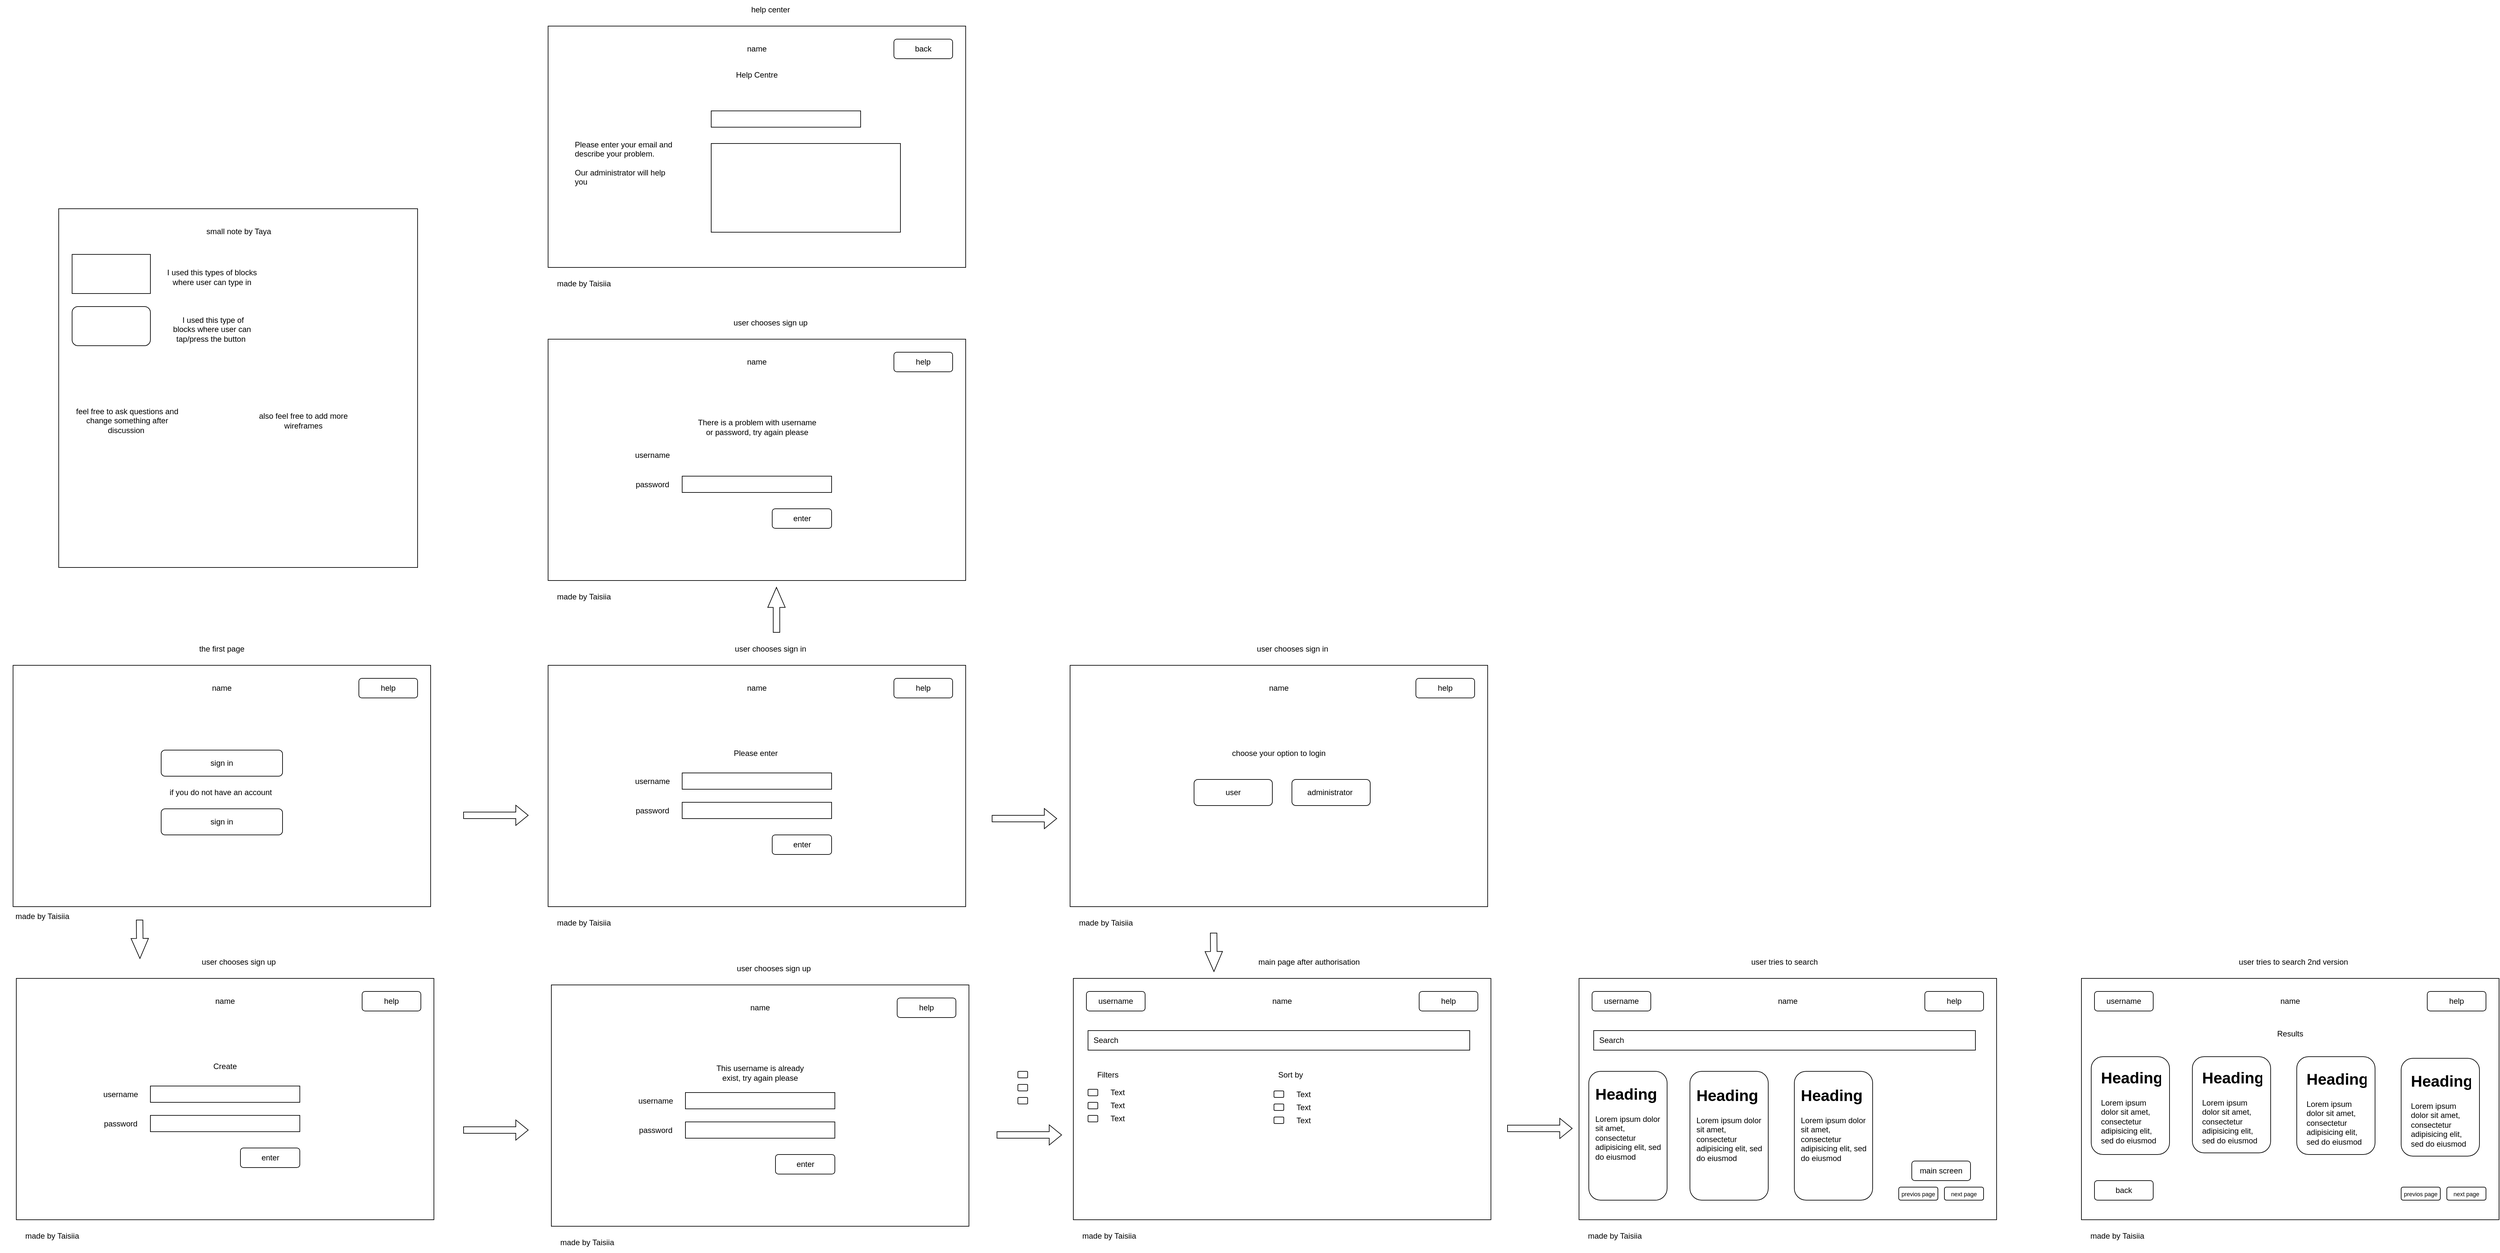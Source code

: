 <mxfile version="22.0.4" type="github">
  <diagram name="Page-1" id="gmUgVFKARMompz8cBliH">
    <mxGraphModel dx="6240" dy="5776" grid="1" gridSize="10" guides="1" tooltips="1" connect="1" arrows="1" fold="1" page="1" pageScale="1" pageWidth="827" pageHeight="1169" math="0" shadow="0">
      <root>
        <mxCell id="0" />
        <mxCell id="1" parent="0" />
        <mxCell id="yUiu3hchtchA_FLEPCTi-1" value="" style="rounded=0;whiteSpace=wrap;html=1;" parent="1" vertex="1">
          <mxGeometry x="80" y="110" width="640" height="370" as="geometry" />
        </mxCell>
        <mxCell id="yUiu3hchtchA_FLEPCTi-2" value="help" style="rounded=1;whiteSpace=wrap;html=1;" parent="1" vertex="1">
          <mxGeometry x="610" y="130" width="90" height="30" as="geometry" />
        </mxCell>
        <mxCell id="yUiu3hchtchA_FLEPCTi-3" value="name" style="text;html=1;strokeColor=none;fillColor=none;align=center;verticalAlign=middle;whiteSpace=wrap;rounded=0;" parent="1" vertex="1">
          <mxGeometry x="370" y="130" width="60" height="30" as="geometry" />
        </mxCell>
        <mxCell id="yUiu3hchtchA_FLEPCTi-5" value="sign in" style="rounded=1;whiteSpace=wrap;html=1;" parent="1" vertex="1">
          <mxGeometry x="307" y="240" width="186" height="40" as="geometry" />
        </mxCell>
        <mxCell id="yUiu3hchtchA_FLEPCTi-6" value="sign in" style="rounded=1;whiteSpace=wrap;html=1;" parent="1" vertex="1">
          <mxGeometry x="307" y="330" width="186" height="40" as="geometry" />
        </mxCell>
        <mxCell id="yUiu3hchtchA_FLEPCTi-7" value="if you do not have an account&amp;nbsp;" style="text;html=1;strokeColor=none;fillColor=none;align=center;verticalAlign=middle;whiteSpace=wrap;rounded=0;" parent="1" vertex="1">
          <mxGeometry x="300" y="290" width="200" height="30" as="geometry" />
        </mxCell>
        <mxCell id="yUiu3hchtchA_FLEPCTi-8" value="" style="rounded=0;whiteSpace=wrap;html=1;" parent="1" vertex="1">
          <mxGeometry x="900" y="110" width="640" height="370" as="geometry" />
        </mxCell>
        <mxCell id="yUiu3hchtchA_FLEPCTi-9" value="help" style="rounded=1;whiteSpace=wrap;html=1;" parent="1" vertex="1">
          <mxGeometry x="1430" y="130" width="90" height="30" as="geometry" />
        </mxCell>
        <mxCell id="yUiu3hchtchA_FLEPCTi-10" value="name" style="text;html=1;strokeColor=none;fillColor=none;align=center;verticalAlign=middle;whiteSpace=wrap;rounded=0;" parent="1" vertex="1">
          <mxGeometry x="1190" y="130" width="60" height="30" as="geometry" />
        </mxCell>
        <mxCell id="yUiu3hchtchA_FLEPCTi-14" value="the first page" style="text;html=1;strokeColor=none;fillColor=none;align=center;verticalAlign=middle;whiteSpace=wrap;rounded=0;" parent="1" vertex="1">
          <mxGeometry x="335" y="70" width="130" height="30" as="geometry" />
        </mxCell>
        <mxCell id="yUiu3hchtchA_FLEPCTi-15" value="made by Taisiia" style="text;html=1;strokeColor=none;fillColor=none;align=center;verticalAlign=middle;whiteSpace=wrap;rounded=0;" parent="1" vertex="1">
          <mxGeometry x="60" y="480" width="130" height="30" as="geometry" />
        </mxCell>
        <mxCell id="yUiu3hchtchA_FLEPCTi-16" value="user chooses sign in" style="text;html=1;strokeColor=none;fillColor=none;align=center;verticalAlign=middle;whiteSpace=wrap;rounded=0;" parent="1" vertex="1">
          <mxGeometry x="1161" y="70" width="160" height="30" as="geometry" />
        </mxCell>
        <mxCell id="yUiu3hchtchA_FLEPCTi-17" value="Please enter&amp;nbsp;" style="text;html=1;strokeColor=none;fillColor=none;align=center;verticalAlign=middle;whiteSpace=wrap;rounded=0;" parent="1" vertex="1">
          <mxGeometry x="1145" y="230" width="150" height="30" as="geometry" />
        </mxCell>
        <mxCell id="yUiu3hchtchA_FLEPCTi-18" value="" style="rounded=0;whiteSpace=wrap;html=1;" parent="1" vertex="1">
          <mxGeometry x="1105.5" y="275" width="229" height="25" as="geometry" />
        </mxCell>
        <mxCell id="yUiu3hchtchA_FLEPCTi-20" value="" style="rounded=0;whiteSpace=wrap;html=1;" parent="1" vertex="1">
          <mxGeometry x="1105.5" y="320" width="229" height="25" as="geometry" />
        </mxCell>
        <mxCell id="yUiu3hchtchA_FLEPCTi-21" value="enter" style="rounded=1;whiteSpace=wrap;html=1;" parent="1" vertex="1">
          <mxGeometry x="1243.5" y="370" width="91" height="30" as="geometry" />
        </mxCell>
        <mxCell id="yUiu3hchtchA_FLEPCTi-22" value="username" style="text;html=1;strokeColor=none;fillColor=none;align=center;verticalAlign=middle;whiteSpace=wrap;rounded=0;" parent="1" vertex="1">
          <mxGeometry x="1030" y="272.5" width="60" height="30" as="geometry" />
        </mxCell>
        <mxCell id="yUiu3hchtchA_FLEPCTi-23" value="password" style="text;html=1;strokeColor=none;fillColor=none;align=center;verticalAlign=middle;whiteSpace=wrap;rounded=0;" parent="1" vertex="1">
          <mxGeometry x="1030" y="317.5" width="60" height="30" as="geometry" />
        </mxCell>
        <mxCell id="yUiu3hchtchA_FLEPCTi-25" value="made by Taisiia" style="text;html=1;strokeColor=none;fillColor=none;align=center;verticalAlign=middle;whiteSpace=wrap;rounded=0;" parent="1" vertex="1">
          <mxGeometry x="890" y="490" width="130" height="30" as="geometry" />
        </mxCell>
        <mxCell id="yUiu3hchtchA_FLEPCTi-26" value="" style="rounded=0;whiteSpace=wrap;html=1;" parent="1" vertex="1">
          <mxGeometry x="85" y="590" width="640" height="370" as="geometry" />
        </mxCell>
        <mxCell id="yUiu3hchtchA_FLEPCTi-27" value="help" style="rounded=1;whiteSpace=wrap;html=1;" parent="1" vertex="1">
          <mxGeometry x="615" y="610" width="90" height="30" as="geometry" />
        </mxCell>
        <mxCell id="yUiu3hchtchA_FLEPCTi-28" value="name" style="text;html=1;strokeColor=none;fillColor=none;align=center;verticalAlign=middle;whiteSpace=wrap;rounded=0;" parent="1" vertex="1">
          <mxGeometry x="375" y="610" width="60" height="30" as="geometry" />
        </mxCell>
        <mxCell id="yUiu3hchtchA_FLEPCTi-29" value="user chooses sign up" style="text;html=1;strokeColor=none;fillColor=none;align=center;verticalAlign=middle;whiteSpace=wrap;rounded=0;" parent="1" vertex="1">
          <mxGeometry x="346" y="550" width="160" height="30" as="geometry" />
        </mxCell>
        <mxCell id="yUiu3hchtchA_FLEPCTi-30" value="Create" style="text;html=1;strokeColor=none;fillColor=none;align=center;verticalAlign=middle;whiteSpace=wrap;rounded=0;" parent="1" vertex="1">
          <mxGeometry x="330" y="710" width="150" height="30" as="geometry" />
        </mxCell>
        <mxCell id="yUiu3hchtchA_FLEPCTi-31" value="" style="rounded=0;whiteSpace=wrap;html=1;" parent="1" vertex="1">
          <mxGeometry x="290.5" y="755" width="229" height="25" as="geometry" />
        </mxCell>
        <mxCell id="yUiu3hchtchA_FLEPCTi-32" value="" style="rounded=0;whiteSpace=wrap;html=1;" parent="1" vertex="1">
          <mxGeometry x="290.5" y="800" width="229" height="25" as="geometry" />
        </mxCell>
        <mxCell id="yUiu3hchtchA_FLEPCTi-33" value="enter" style="rounded=1;whiteSpace=wrap;html=1;" parent="1" vertex="1">
          <mxGeometry x="428.5" y="850" width="91" height="30" as="geometry" />
        </mxCell>
        <mxCell id="yUiu3hchtchA_FLEPCTi-34" value="username" style="text;html=1;strokeColor=none;fillColor=none;align=center;verticalAlign=middle;whiteSpace=wrap;rounded=0;" parent="1" vertex="1">
          <mxGeometry x="215" y="752.5" width="60" height="30" as="geometry" />
        </mxCell>
        <mxCell id="yUiu3hchtchA_FLEPCTi-35" value="password" style="text;html=1;strokeColor=none;fillColor=none;align=center;verticalAlign=middle;whiteSpace=wrap;rounded=0;" parent="1" vertex="1">
          <mxGeometry x="215" y="797.5" width="60" height="30" as="geometry" />
        </mxCell>
        <mxCell id="yUiu3hchtchA_FLEPCTi-36" value="made by Taisiia" style="text;html=1;strokeColor=none;fillColor=none;align=center;verticalAlign=middle;whiteSpace=wrap;rounded=0;" parent="1" vertex="1">
          <mxGeometry x="75" y="970" width="130" height="30" as="geometry" />
        </mxCell>
        <mxCell id="yUiu3hchtchA_FLEPCTi-37" value="" style="rounded=0;whiteSpace=wrap;html=1;" parent="1" vertex="1">
          <mxGeometry x="1700" y="110" width="640" height="370" as="geometry" />
        </mxCell>
        <mxCell id="yUiu3hchtchA_FLEPCTi-38" value="help" style="rounded=1;whiteSpace=wrap;html=1;" parent="1" vertex="1">
          <mxGeometry x="2230" y="130" width="90" height="30" as="geometry" />
        </mxCell>
        <mxCell id="yUiu3hchtchA_FLEPCTi-39" value="name" style="text;html=1;strokeColor=none;fillColor=none;align=center;verticalAlign=middle;whiteSpace=wrap;rounded=0;" parent="1" vertex="1">
          <mxGeometry x="1990" y="130" width="60" height="30" as="geometry" />
        </mxCell>
        <mxCell id="yUiu3hchtchA_FLEPCTi-40" value="user chooses sign in" style="text;html=1;strokeColor=none;fillColor=none;align=center;verticalAlign=middle;whiteSpace=wrap;rounded=0;" parent="1" vertex="1">
          <mxGeometry x="1961" y="70" width="160" height="30" as="geometry" />
        </mxCell>
        <mxCell id="yUiu3hchtchA_FLEPCTi-41" value="choose your option to login" style="text;html=1;strokeColor=none;fillColor=none;align=center;verticalAlign=middle;whiteSpace=wrap;rounded=0;" parent="1" vertex="1">
          <mxGeometry x="1945" y="230" width="150" height="30" as="geometry" />
        </mxCell>
        <mxCell id="yUiu3hchtchA_FLEPCTi-47" value="made by Taisiia" style="text;html=1;strokeColor=none;fillColor=none;align=center;verticalAlign=middle;whiteSpace=wrap;rounded=0;" parent="1" vertex="1">
          <mxGeometry x="1690" y="490" width="130" height="30" as="geometry" />
        </mxCell>
        <mxCell id="yUiu3hchtchA_FLEPCTi-48" value="user" style="rounded=1;whiteSpace=wrap;html=1;" parent="1" vertex="1">
          <mxGeometry x="1890" y="285" width="120" height="40" as="geometry" />
        </mxCell>
        <mxCell id="yUiu3hchtchA_FLEPCTi-49" value="administrator&amp;nbsp;" style="rounded=1;whiteSpace=wrap;html=1;" parent="1" vertex="1">
          <mxGeometry x="2040" y="285" width="120" height="40" as="geometry" />
        </mxCell>
        <mxCell id="PiKiJsa5mSB-Z5FfggwC-1" value="" style="rounded=0;whiteSpace=wrap;html=1;" vertex="1" parent="1">
          <mxGeometry x="1705" y="590" width="640" height="370" as="geometry" />
        </mxCell>
        <mxCell id="PiKiJsa5mSB-Z5FfggwC-2" value="help" style="rounded=1;whiteSpace=wrap;html=1;" vertex="1" parent="1">
          <mxGeometry x="2235" y="610" width="90" height="30" as="geometry" />
        </mxCell>
        <mxCell id="PiKiJsa5mSB-Z5FfggwC-3" value="name" style="text;html=1;strokeColor=none;fillColor=none;align=center;verticalAlign=middle;whiteSpace=wrap;rounded=0;" vertex="1" parent="1">
          <mxGeometry x="1995" y="610" width="60" height="30" as="geometry" />
        </mxCell>
        <mxCell id="PiKiJsa5mSB-Z5FfggwC-4" value="main page after authorisation&amp;nbsp;" style="text;html=1;strokeColor=none;fillColor=none;align=center;verticalAlign=middle;whiteSpace=wrap;rounded=0;" vertex="1" parent="1">
          <mxGeometry x="1966" y="550" width="204" height="30" as="geometry" />
        </mxCell>
        <mxCell id="PiKiJsa5mSB-Z5FfggwC-6" value="made by Taisiia" style="text;html=1;strokeColor=none;fillColor=none;align=center;verticalAlign=middle;whiteSpace=wrap;rounded=0;" vertex="1" parent="1">
          <mxGeometry x="1695" y="970" width="130" height="30" as="geometry" />
        </mxCell>
        <mxCell id="PiKiJsa5mSB-Z5FfggwC-9" value="" style="rounded=0;whiteSpace=wrap;html=1;" vertex="1" parent="1">
          <mxGeometry x="1727.5" y="670" width="585" height="30" as="geometry" />
        </mxCell>
        <mxCell id="PiKiJsa5mSB-Z5FfggwC-10" value="Search" style="text;html=1;strokeColor=none;fillColor=none;align=center;verticalAlign=middle;whiteSpace=wrap;rounded=0;" vertex="1" parent="1">
          <mxGeometry x="1725" y="670" width="60" height="30" as="geometry" />
        </mxCell>
        <mxCell id="PiKiJsa5mSB-Z5FfggwC-11" value="Filters" style="text;html=1;strokeColor=none;fillColor=none;align=center;verticalAlign=middle;whiteSpace=wrap;rounded=0;" vertex="1" parent="1">
          <mxGeometry x="1727.5" y="722.5" width="60" height="30" as="geometry" />
        </mxCell>
        <mxCell id="PiKiJsa5mSB-Z5FfggwC-12" value="Sort by" style="text;html=1;strokeColor=none;fillColor=none;align=center;verticalAlign=middle;whiteSpace=wrap;rounded=0;" vertex="1" parent="1">
          <mxGeometry x="2008" y="722.5" width="60" height="30" as="geometry" />
        </mxCell>
        <mxCell id="PiKiJsa5mSB-Z5FfggwC-13" value="Text" style="text;html=1;strokeColor=none;fillColor=none;align=center;verticalAlign=middle;whiteSpace=wrap;rounded=0;" vertex="1" parent="1">
          <mxGeometry x="1742.5" y="750" width="60" height="30" as="geometry" />
        </mxCell>
        <mxCell id="PiKiJsa5mSB-Z5FfggwC-15" value="" style="rounded=1;whiteSpace=wrap;html=1;" vertex="1" parent="1">
          <mxGeometry x="1727.5" y="760" width="15" height="10" as="geometry" />
        </mxCell>
        <mxCell id="PiKiJsa5mSB-Z5FfggwC-16" value="" style="rounded=1;whiteSpace=wrap;html=1;" vertex="1" parent="1">
          <mxGeometry x="1727.5" y="780" width="15" height="10" as="geometry" />
        </mxCell>
        <mxCell id="PiKiJsa5mSB-Z5FfggwC-17" value="" style="rounded=1;whiteSpace=wrap;html=1;" vertex="1" parent="1">
          <mxGeometry x="1727.5" y="800" width="15" height="10" as="geometry" />
        </mxCell>
        <mxCell id="PiKiJsa5mSB-Z5FfggwC-23" value="" style="shape=flexArrow;endArrow=classic;html=1;rounded=0;" edge="1" parent="1">
          <mxGeometry width="50" height="50" relative="1" as="geometry">
            <mxPoint x="770" y="340" as="sourcePoint" />
            <mxPoint x="870" y="340" as="targetPoint" />
          </mxGeometry>
        </mxCell>
        <mxCell id="PiKiJsa5mSB-Z5FfggwC-24" value="" style="shape=flexArrow;endArrow=classic;html=1;rounded=0;" edge="1" parent="1">
          <mxGeometry width="50" height="50" relative="1" as="geometry">
            <mxPoint x="1580" y="345" as="sourcePoint" />
            <mxPoint x="1680" y="345" as="targetPoint" />
          </mxGeometry>
        </mxCell>
        <mxCell id="PiKiJsa5mSB-Z5FfggwC-28" value="" style="rounded=1;whiteSpace=wrap;html=1;" vertex="1" parent="1">
          <mxGeometry x="1620" y="732.5" width="15" height="10" as="geometry" />
        </mxCell>
        <mxCell id="PiKiJsa5mSB-Z5FfggwC-29" value="" style="rounded=1;whiteSpace=wrap;html=1;" vertex="1" parent="1">
          <mxGeometry x="1620" y="752.5" width="15" height="10" as="geometry" />
        </mxCell>
        <mxCell id="PiKiJsa5mSB-Z5FfggwC-30" value="" style="rounded=1;whiteSpace=wrap;html=1;" vertex="1" parent="1">
          <mxGeometry x="1620" y="772.5" width="15" height="10" as="geometry" />
        </mxCell>
        <mxCell id="PiKiJsa5mSB-Z5FfggwC-31" value="" style="rounded=1;whiteSpace=wrap;html=1;" vertex="1" parent="1">
          <mxGeometry x="2012.5" y="762.5" width="15" height="10" as="geometry" />
        </mxCell>
        <mxCell id="PiKiJsa5mSB-Z5FfggwC-32" value="" style="rounded=1;whiteSpace=wrap;html=1;" vertex="1" parent="1">
          <mxGeometry x="2012.5" y="782.5" width="15" height="10" as="geometry" />
        </mxCell>
        <mxCell id="PiKiJsa5mSB-Z5FfggwC-33" value="" style="rounded=1;whiteSpace=wrap;html=1;" vertex="1" parent="1">
          <mxGeometry x="2012.5" y="802.5" width="15" height="10" as="geometry" />
        </mxCell>
        <mxCell id="PiKiJsa5mSB-Z5FfggwC-34" value="Text" style="text;html=1;strokeColor=none;fillColor=none;align=center;verticalAlign=middle;whiteSpace=wrap;rounded=0;" vertex="1" parent="1">
          <mxGeometry x="1742.5" y="770" width="60" height="30" as="geometry" />
        </mxCell>
        <mxCell id="PiKiJsa5mSB-Z5FfggwC-35" value="Text" style="text;html=1;strokeColor=none;fillColor=none;align=center;verticalAlign=middle;whiteSpace=wrap;rounded=0;" vertex="1" parent="1">
          <mxGeometry x="1742.5" y="790" width="60" height="30" as="geometry" />
        </mxCell>
        <mxCell id="PiKiJsa5mSB-Z5FfggwC-36" value="Text" style="text;html=1;strokeColor=none;fillColor=none;align=center;verticalAlign=middle;whiteSpace=wrap;rounded=0;" vertex="1" parent="1">
          <mxGeometry x="2027.5" y="792.5" width="60" height="30" as="geometry" />
        </mxCell>
        <mxCell id="PiKiJsa5mSB-Z5FfggwC-37" value="Text" style="text;html=1;strokeColor=none;fillColor=none;align=center;verticalAlign=middle;whiteSpace=wrap;rounded=0;" vertex="1" parent="1">
          <mxGeometry x="2027.5" y="772.5" width="60" height="30" as="geometry" />
        </mxCell>
        <mxCell id="PiKiJsa5mSB-Z5FfggwC-38" value="Text" style="text;html=1;strokeColor=none;fillColor=none;align=center;verticalAlign=middle;whiteSpace=wrap;rounded=0;" vertex="1" parent="1">
          <mxGeometry x="2027.5" y="752.5" width="60" height="30" as="geometry" />
        </mxCell>
        <mxCell id="PiKiJsa5mSB-Z5FfggwC-39" value="" style="rounded=0;whiteSpace=wrap;html=1;" vertex="1" parent="1">
          <mxGeometry x="905" y="600" width="640" height="370" as="geometry" />
        </mxCell>
        <mxCell id="PiKiJsa5mSB-Z5FfggwC-40" value="help" style="rounded=1;whiteSpace=wrap;html=1;" vertex="1" parent="1">
          <mxGeometry x="1435" y="620" width="90" height="30" as="geometry" />
        </mxCell>
        <mxCell id="PiKiJsa5mSB-Z5FfggwC-41" value="name" style="text;html=1;strokeColor=none;fillColor=none;align=center;verticalAlign=middle;whiteSpace=wrap;rounded=0;" vertex="1" parent="1">
          <mxGeometry x="1195" y="620" width="60" height="30" as="geometry" />
        </mxCell>
        <mxCell id="PiKiJsa5mSB-Z5FfggwC-42" value="user chooses sign up" style="text;html=1;strokeColor=none;fillColor=none;align=center;verticalAlign=middle;whiteSpace=wrap;rounded=0;" vertex="1" parent="1">
          <mxGeometry x="1166" y="560" width="160" height="30" as="geometry" />
        </mxCell>
        <mxCell id="PiKiJsa5mSB-Z5FfggwC-43" value="This username is already exist, try again please" style="text;html=1;strokeColor=none;fillColor=none;align=center;verticalAlign=middle;whiteSpace=wrap;rounded=0;" vertex="1" parent="1">
          <mxGeometry x="1150" y="720" width="150" height="30" as="geometry" />
        </mxCell>
        <mxCell id="PiKiJsa5mSB-Z5FfggwC-44" value="" style="rounded=0;whiteSpace=wrap;html=1;" vertex="1" parent="1">
          <mxGeometry x="1110.5" y="765" width="229" height="25" as="geometry" />
        </mxCell>
        <mxCell id="PiKiJsa5mSB-Z5FfggwC-45" value="" style="rounded=0;whiteSpace=wrap;html=1;" vertex="1" parent="1">
          <mxGeometry x="1110.5" y="810" width="229" height="25" as="geometry" />
        </mxCell>
        <mxCell id="PiKiJsa5mSB-Z5FfggwC-46" value="enter" style="rounded=1;whiteSpace=wrap;html=1;" vertex="1" parent="1">
          <mxGeometry x="1248.5" y="860" width="91" height="30" as="geometry" />
        </mxCell>
        <mxCell id="PiKiJsa5mSB-Z5FfggwC-47" value="username" style="text;html=1;strokeColor=none;fillColor=none;align=center;verticalAlign=middle;whiteSpace=wrap;rounded=0;" vertex="1" parent="1">
          <mxGeometry x="1035" y="762.5" width="60" height="30" as="geometry" />
        </mxCell>
        <mxCell id="PiKiJsa5mSB-Z5FfggwC-48" value="password" style="text;html=1;strokeColor=none;fillColor=none;align=center;verticalAlign=middle;whiteSpace=wrap;rounded=0;" vertex="1" parent="1">
          <mxGeometry x="1035" y="807.5" width="60" height="30" as="geometry" />
        </mxCell>
        <mxCell id="PiKiJsa5mSB-Z5FfggwC-49" value="made by Taisiia" style="text;html=1;strokeColor=none;fillColor=none;align=center;verticalAlign=middle;whiteSpace=wrap;rounded=0;" vertex="1" parent="1">
          <mxGeometry x="895" y="980" width="130" height="30" as="geometry" />
        </mxCell>
        <mxCell id="PiKiJsa5mSB-Z5FfggwC-50" value="" style="shape=flexArrow;endArrow=classic;html=1;rounded=0;" edge="1" parent="1">
          <mxGeometry width="50" height="50" relative="1" as="geometry">
            <mxPoint x="770" y="822.5" as="sourcePoint" />
            <mxPoint x="870" y="822.5" as="targetPoint" />
          </mxGeometry>
        </mxCell>
        <mxCell id="PiKiJsa5mSB-Z5FfggwC-51" value="" style="shape=flexArrow;endArrow=classic;html=1;rounded=0;endWidth=15.714;endSize=9.914;" edge="1" parent="1">
          <mxGeometry width="50" height="50" relative="1" as="geometry">
            <mxPoint x="273.95" y="500" as="sourcePoint" />
            <mxPoint x="274.45" y="560" as="targetPoint" />
          </mxGeometry>
        </mxCell>
        <mxCell id="PiKiJsa5mSB-Z5FfggwC-52" value="" style="shape=flexArrow;endArrow=classic;html=1;rounded=0;" edge="1" parent="1">
          <mxGeometry width="50" height="50" relative="1" as="geometry">
            <mxPoint x="1587.5" y="830" as="sourcePoint" />
            <mxPoint x="1687.5" y="830" as="targetPoint" />
          </mxGeometry>
        </mxCell>
        <mxCell id="PiKiJsa5mSB-Z5FfggwC-53" value="" style="shape=flexArrow;endArrow=classic;html=1;rounded=0;endWidth=15.714;endSize=9.914;" edge="1" parent="1">
          <mxGeometry width="50" height="50" relative="1" as="geometry">
            <mxPoint x="1920" y="520" as="sourcePoint" />
            <mxPoint x="1920.5" y="580" as="targetPoint" />
          </mxGeometry>
        </mxCell>
        <mxCell id="PiKiJsa5mSB-Z5FfggwC-54" value="" style="rounded=0;whiteSpace=wrap;html=1;" vertex="1" parent="1">
          <mxGeometry x="900" y="-390" width="640" height="370" as="geometry" />
        </mxCell>
        <mxCell id="PiKiJsa5mSB-Z5FfggwC-55" value="help" style="rounded=1;whiteSpace=wrap;html=1;" vertex="1" parent="1">
          <mxGeometry x="1430" y="-370" width="90" height="30" as="geometry" />
        </mxCell>
        <mxCell id="PiKiJsa5mSB-Z5FfggwC-56" value="name" style="text;html=1;strokeColor=none;fillColor=none;align=center;verticalAlign=middle;whiteSpace=wrap;rounded=0;" vertex="1" parent="1">
          <mxGeometry x="1190" y="-370" width="60" height="30" as="geometry" />
        </mxCell>
        <mxCell id="PiKiJsa5mSB-Z5FfggwC-57" value="user chooses sign up" style="text;html=1;strokeColor=none;fillColor=none;align=center;verticalAlign=middle;whiteSpace=wrap;rounded=0;" vertex="1" parent="1">
          <mxGeometry x="1161" y="-430" width="160" height="30" as="geometry" />
        </mxCell>
        <mxCell id="PiKiJsa5mSB-Z5FfggwC-58" value="There is a problem with username or password, try again please" style="text;html=1;strokeColor=none;fillColor=none;align=center;verticalAlign=middle;whiteSpace=wrap;rounded=0;" vertex="1" parent="1">
          <mxGeometry x="1122.5" y="-270" width="195" height="30" as="geometry" />
        </mxCell>
        <mxCell id="PiKiJsa5mSB-Z5FfggwC-59" value="" style="rounded=0;whiteSpace=wrap;html=1;" vertex="1" parent="1">
          <mxGeometry x="1150" y="-770" width="229" height="25" as="geometry" />
        </mxCell>
        <mxCell id="PiKiJsa5mSB-Z5FfggwC-60" value="" style="rounded=0;whiteSpace=wrap;html=1;" vertex="1" parent="1">
          <mxGeometry x="1105.5" y="-180" width="229" height="25" as="geometry" />
        </mxCell>
        <mxCell id="PiKiJsa5mSB-Z5FfggwC-61" value="enter" style="rounded=1;whiteSpace=wrap;html=1;" vertex="1" parent="1">
          <mxGeometry x="1243.5" y="-130" width="91" height="30" as="geometry" />
        </mxCell>
        <mxCell id="PiKiJsa5mSB-Z5FfggwC-62" value="username" style="text;html=1;strokeColor=none;fillColor=none;align=center;verticalAlign=middle;whiteSpace=wrap;rounded=0;" vertex="1" parent="1">
          <mxGeometry x="1030" y="-227.5" width="60" height="30" as="geometry" />
        </mxCell>
        <mxCell id="PiKiJsa5mSB-Z5FfggwC-63" value="password" style="text;html=1;strokeColor=none;fillColor=none;align=center;verticalAlign=middle;whiteSpace=wrap;rounded=0;" vertex="1" parent="1">
          <mxGeometry x="1030" y="-182.5" width="60" height="30" as="geometry" />
        </mxCell>
        <mxCell id="PiKiJsa5mSB-Z5FfggwC-64" value="made by Taisiia" style="text;html=1;strokeColor=none;fillColor=none;align=center;verticalAlign=middle;whiteSpace=wrap;rounded=0;" vertex="1" parent="1">
          <mxGeometry x="890" y="-10" width="130" height="30" as="geometry" />
        </mxCell>
        <mxCell id="PiKiJsa5mSB-Z5FfggwC-65" value="" style="shape=flexArrow;endArrow=classic;html=1;rounded=0;endWidth=15.714;endSize=9.914;entryX=0.328;entryY=1;entryDx=0;entryDy=0;entryPerimeter=0;" edge="1" parent="1">
          <mxGeometry width="50" height="50" relative="1" as="geometry">
            <mxPoint x="1250.08" y="60" as="sourcePoint" />
            <mxPoint x="1250" y="-10.0" as="targetPoint" />
          </mxGeometry>
        </mxCell>
        <mxCell id="PiKiJsa5mSB-Z5FfggwC-66" value="" style="rounded=0;whiteSpace=wrap;html=1;" vertex="1" parent="1">
          <mxGeometry x="2480" y="590" width="640" height="370" as="geometry" />
        </mxCell>
        <mxCell id="PiKiJsa5mSB-Z5FfggwC-67" value="help" style="rounded=1;whiteSpace=wrap;html=1;" vertex="1" parent="1">
          <mxGeometry x="3010" y="610" width="90" height="30" as="geometry" />
        </mxCell>
        <mxCell id="PiKiJsa5mSB-Z5FfggwC-68" value="name" style="text;html=1;strokeColor=none;fillColor=none;align=center;verticalAlign=middle;whiteSpace=wrap;rounded=0;" vertex="1" parent="1">
          <mxGeometry x="2770" y="610" width="60" height="30" as="geometry" />
        </mxCell>
        <mxCell id="PiKiJsa5mSB-Z5FfggwC-70" value="made by Taisiia" style="text;html=1;strokeColor=none;fillColor=none;align=center;verticalAlign=middle;whiteSpace=wrap;rounded=0;" vertex="1" parent="1">
          <mxGeometry x="2470" y="970" width="130" height="30" as="geometry" />
        </mxCell>
        <mxCell id="PiKiJsa5mSB-Z5FfggwC-71" value="" style="rounded=0;whiteSpace=wrap;html=1;" vertex="1" parent="1">
          <mxGeometry x="2502.5" y="670" width="585" height="30" as="geometry" />
        </mxCell>
        <mxCell id="PiKiJsa5mSB-Z5FfggwC-72" value="Search" style="text;html=1;strokeColor=none;fillColor=none;align=center;verticalAlign=middle;whiteSpace=wrap;rounded=0;" vertex="1" parent="1">
          <mxGeometry x="2500" y="670" width="60" height="30" as="geometry" />
        </mxCell>
        <mxCell id="PiKiJsa5mSB-Z5FfggwC-97" value="" style="rounded=1;whiteSpace=wrap;html=1;" vertex="1" parent="1">
          <mxGeometry x="2495" y="732.5" width="120" height="197.5" as="geometry" />
        </mxCell>
        <mxCell id="PiKiJsa5mSB-Z5FfggwC-98" value="" style="rounded=1;whiteSpace=wrap;html=1;" vertex="1" parent="1">
          <mxGeometry x="2650" y="732.5" width="120" height="197.5" as="geometry" />
        </mxCell>
        <mxCell id="PiKiJsa5mSB-Z5FfggwC-99" value="" style="rounded=1;whiteSpace=wrap;html=1;" vertex="1" parent="1">
          <mxGeometry x="2810" y="732.5" width="120" height="197.5" as="geometry" />
        </mxCell>
        <mxCell id="PiKiJsa5mSB-Z5FfggwC-102" value="username" style="rounded=1;whiteSpace=wrap;html=1;" vertex="1" parent="1">
          <mxGeometry x="1725" y="610" width="90" height="30" as="geometry" />
        </mxCell>
        <mxCell id="PiKiJsa5mSB-Z5FfggwC-103" value="username" style="rounded=1;whiteSpace=wrap;html=1;" vertex="1" parent="1">
          <mxGeometry x="2500" y="610" width="90" height="30" as="geometry" />
        </mxCell>
        <mxCell id="PiKiJsa5mSB-Z5FfggwC-107" value="&lt;font style=&quot;font-size: 9px;&quot;&gt;next page&lt;/font&gt;" style="rounded=1;whiteSpace=wrap;html=1;" vertex="1" parent="1">
          <mxGeometry x="3040" y="910" width="60" height="20" as="geometry" />
        </mxCell>
        <mxCell id="PiKiJsa5mSB-Z5FfggwC-109" value="&lt;font style=&quot;font-size: 9px;&quot;&gt;previos page&lt;/font&gt;" style="rounded=1;whiteSpace=wrap;html=1;" vertex="1" parent="1">
          <mxGeometry x="2970" y="910" width="60" height="20" as="geometry" />
        </mxCell>
        <mxCell id="PiKiJsa5mSB-Z5FfggwC-111" value="main screen" style="rounded=1;whiteSpace=wrap;html=1;" vertex="1" parent="1">
          <mxGeometry x="2990" y="870" width="90" height="30" as="geometry" />
        </mxCell>
        <mxCell id="PiKiJsa5mSB-Z5FfggwC-116" value="" style="rounded=0;whiteSpace=wrap;html=1;" vertex="1" parent="1">
          <mxGeometry x="3250" y="590" width="640" height="370" as="geometry" />
        </mxCell>
        <mxCell id="PiKiJsa5mSB-Z5FfggwC-117" value="help" style="rounded=1;whiteSpace=wrap;html=1;" vertex="1" parent="1">
          <mxGeometry x="3780" y="610" width="90" height="30" as="geometry" />
        </mxCell>
        <mxCell id="PiKiJsa5mSB-Z5FfggwC-118" value="name" style="text;html=1;strokeColor=none;fillColor=none;align=center;verticalAlign=middle;whiteSpace=wrap;rounded=0;" vertex="1" parent="1">
          <mxGeometry x="3540" y="610" width="60" height="30" as="geometry" />
        </mxCell>
        <mxCell id="PiKiJsa5mSB-Z5FfggwC-119" value="made by Taisiia" style="text;html=1;strokeColor=none;fillColor=none;align=center;verticalAlign=middle;whiteSpace=wrap;rounded=0;" vertex="1" parent="1">
          <mxGeometry x="3240" y="970" width="130" height="30" as="geometry" />
        </mxCell>
        <mxCell id="PiKiJsa5mSB-Z5FfggwC-122" value="" style="rounded=1;whiteSpace=wrap;html=1;" vertex="1" parent="1">
          <mxGeometry x="3265" y="710" width="120" height="150" as="geometry" />
        </mxCell>
        <mxCell id="PiKiJsa5mSB-Z5FfggwC-123" value="" style="rounded=1;whiteSpace=wrap;html=1;" vertex="1" parent="1">
          <mxGeometry x="3420" y="710" width="120" height="147.5" as="geometry" />
        </mxCell>
        <mxCell id="PiKiJsa5mSB-Z5FfggwC-124" value="" style="rounded=1;whiteSpace=wrap;html=1;" vertex="1" parent="1">
          <mxGeometry x="3580" y="710" width="120" height="150" as="geometry" />
        </mxCell>
        <mxCell id="PiKiJsa5mSB-Z5FfggwC-125" value="username" style="rounded=1;whiteSpace=wrap;html=1;" vertex="1" parent="1">
          <mxGeometry x="3270" y="610" width="90" height="30" as="geometry" />
        </mxCell>
        <mxCell id="PiKiJsa5mSB-Z5FfggwC-126" value="&lt;font style=&quot;font-size: 9px;&quot;&gt;next page&lt;/font&gt;" style="rounded=1;whiteSpace=wrap;html=1;" vertex="1" parent="1">
          <mxGeometry x="3810" y="910" width="60" height="20" as="geometry" />
        </mxCell>
        <mxCell id="PiKiJsa5mSB-Z5FfggwC-127" value="&lt;font style=&quot;font-size: 9px;&quot;&gt;previos page&lt;/font&gt;" style="rounded=1;whiteSpace=wrap;html=1;" vertex="1" parent="1">
          <mxGeometry x="3740" y="910" width="60" height="20" as="geometry" />
        </mxCell>
        <mxCell id="PiKiJsa5mSB-Z5FfggwC-128" value="back" style="rounded=1;whiteSpace=wrap;html=1;" vertex="1" parent="1">
          <mxGeometry x="3270" y="900" width="90" height="30" as="geometry" />
        </mxCell>
        <mxCell id="PiKiJsa5mSB-Z5FfggwC-132" value="Results" style="text;html=1;strokeColor=none;fillColor=none;align=center;verticalAlign=middle;whiteSpace=wrap;rounded=0;" vertex="1" parent="1">
          <mxGeometry x="3540" y="660" width="60" height="30" as="geometry" />
        </mxCell>
        <mxCell id="PiKiJsa5mSB-Z5FfggwC-149" value="" style="rounded=1;whiteSpace=wrap;html=1;" vertex="1" parent="1">
          <mxGeometry x="3740" y="712.5" width="120" height="150" as="geometry" />
        </mxCell>
        <mxCell id="PiKiJsa5mSB-Z5FfggwC-151" value="&lt;h1&gt;Heading&lt;/h1&gt;&lt;p&gt;Lorem ipsum dolor sit amet, consectetur adipisicing elit, sed do eiusmod tempor incididunt ut labore et dolore magna aliqua.&lt;/p&gt;" style="text;html=1;strokeColor=none;fillColor=none;spacing=5;spacingTop=-20;whiteSpace=wrap;overflow=hidden;rounded=0;" vertex="1" parent="1">
          <mxGeometry x="2500" y="747.5" width="110" height="120" as="geometry" />
        </mxCell>
        <mxCell id="PiKiJsa5mSB-Z5FfggwC-152" value="&lt;h1&gt;Heading&lt;/h1&gt;&lt;p&gt;Lorem ipsum dolor sit amet, consectetur adipisicing elit, sed do eiusmod tempor incididunt ut labore et dolore magna aliqua.&lt;/p&gt;" style="text;html=1;strokeColor=none;fillColor=none;spacing=5;spacingTop=-20;whiteSpace=wrap;overflow=hidden;rounded=0;" vertex="1" parent="1">
          <mxGeometry x="2655" y="750" width="110" height="120" as="geometry" />
        </mxCell>
        <mxCell id="PiKiJsa5mSB-Z5FfggwC-153" value="&lt;h1&gt;Heading&lt;/h1&gt;&lt;p&gt;Lorem ipsum dolor sit amet, consectetur adipisicing elit, sed do eiusmod tempor incididunt ut labore et dolore magna aliqua.&lt;/p&gt;" style="text;html=1;strokeColor=none;fillColor=none;spacing=5;spacingTop=-20;whiteSpace=wrap;overflow=hidden;rounded=0;" vertex="1" parent="1">
          <mxGeometry x="2815" y="750" width="110" height="120" as="geometry" />
        </mxCell>
        <mxCell id="PiKiJsa5mSB-Z5FfggwC-154" value="" style="whiteSpace=wrap;html=1;aspect=fixed;" vertex="1" parent="1">
          <mxGeometry x="150" y="-590" width="550" height="550" as="geometry" />
        </mxCell>
        <mxCell id="PiKiJsa5mSB-Z5FfggwC-155" value="small note by Taya" style="text;html=1;strokeColor=none;fillColor=none;align=center;verticalAlign=middle;whiteSpace=wrap;rounded=0;" vertex="1" parent="1">
          <mxGeometry x="336" y="-570" width="180" height="30" as="geometry" />
        </mxCell>
        <mxCell id="PiKiJsa5mSB-Z5FfggwC-156" value="" style="rounded=0;whiteSpace=wrap;html=1;" vertex="1" parent="1">
          <mxGeometry x="170.5" y="-520" width="120" height="60" as="geometry" />
        </mxCell>
        <mxCell id="PiKiJsa5mSB-Z5FfggwC-157" value="I used this types of blocks where user can type in" style="text;html=1;strokeColor=none;fillColor=none;align=center;verticalAlign=middle;whiteSpace=wrap;rounded=0;" vertex="1" parent="1">
          <mxGeometry x="300" y="-500" width="170" height="30" as="geometry" />
        </mxCell>
        <mxCell id="PiKiJsa5mSB-Z5FfggwC-158" value="" style="rounded=1;whiteSpace=wrap;html=1;" vertex="1" parent="1">
          <mxGeometry x="170.5" y="-440" width="120" height="60" as="geometry" />
        </mxCell>
        <mxCell id="PiKiJsa5mSB-Z5FfggwC-159" value="&amp;nbsp;I used this type of blocks where user can tap/press the button&amp;nbsp;" style="text;html=1;strokeColor=none;fillColor=none;align=center;verticalAlign=middle;whiteSpace=wrap;rounded=0;" vertex="1" parent="1">
          <mxGeometry x="320" y="-420" width="130" height="30" as="geometry" />
        </mxCell>
        <mxCell id="PiKiJsa5mSB-Z5FfggwC-160" value="feel free to ask questions and change something after discussion&amp;nbsp;" style="text;html=1;strokeColor=none;fillColor=none;align=center;verticalAlign=middle;whiteSpace=wrap;rounded=0;" vertex="1" parent="1">
          <mxGeometry x="175" y="-280" width="160" height="30" as="geometry" />
        </mxCell>
        <mxCell id="PiKiJsa5mSB-Z5FfggwC-161" value="also feel free to add more wireframes" style="text;html=1;strokeColor=none;fillColor=none;align=center;verticalAlign=middle;whiteSpace=wrap;rounded=0;" vertex="1" parent="1">
          <mxGeometry x="450" y="-280" width="150" height="30" as="geometry" />
        </mxCell>
        <mxCell id="PiKiJsa5mSB-Z5FfggwC-162" value="" style="rounded=0;whiteSpace=wrap;html=1;" vertex="1" parent="1">
          <mxGeometry x="900" y="-870" width="640" height="370" as="geometry" />
        </mxCell>
        <mxCell id="PiKiJsa5mSB-Z5FfggwC-163" value="back" style="rounded=1;whiteSpace=wrap;html=1;" vertex="1" parent="1">
          <mxGeometry x="1430" y="-850" width="90" height="30" as="geometry" />
        </mxCell>
        <mxCell id="PiKiJsa5mSB-Z5FfggwC-164" value="name" style="text;html=1;strokeColor=none;fillColor=none;align=center;verticalAlign=middle;whiteSpace=wrap;rounded=0;" vertex="1" parent="1">
          <mxGeometry x="1190" y="-850" width="60" height="30" as="geometry" />
        </mxCell>
        <mxCell id="PiKiJsa5mSB-Z5FfggwC-165" value="help center" style="text;html=1;strokeColor=none;fillColor=none;align=center;verticalAlign=middle;whiteSpace=wrap;rounded=0;" vertex="1" parent="1">
          <mxGeometry x="1161" y="-910" width="160" height="30" as="geometry" />
        </mxCell>
        <mxCell id="PiKiJsa5mSB-Z5FfggwC-166" value="Help Centre" style="text;html=1;strokeColor=none;fillColor=none;align=center;verticalAlign=middle;whiteSpace=wrap;rounded=0;" vertex="1" parent="1">
          <mxGeometry x="1145" y="-810" width="150" height="30" as="geometry" />
        </mxCell>
        <mxCell id="PiKiJsa5mSB-Z5FfggwC-167" value="made by Taisiia" style="text;html=1;strokeColor=none;fillColor=none;align=center;verticalAlign=middle;whiteSpace=wrap;rounded=0;" vertex="1" parent="1">
          <mxGeometry x="890" y="-490" width="130" height="30" as="geometry" />
        </mxCell>
        <mxCell id="PiKiJsa5mSB-Z5FfggwC-170" value="" style="rounded=0;whiteSpace=wrap;html=1;" vertex="1" parent="1">
          <mxGeometry x="1150" y="-690" width="290" height="136" as="geometry" />
        </mxCell>
        <mxCell id="PiKiJsa5mSB-Z5FfggwC-171" value="Please enter your email and describe your problem. &lt;br&gt;&lt;br&gt;Our administrator will help you" style="text;html=1;strokeColor=none;fillColor=none;align=left;verticalAlign=middle;whiteSpace=wrap;rounded=0;" vertex="1" parent="1">
          <mxGeometry x="938.5" y="-720" width="151.5" height="120" as="geometry" />
        </mxCell>
        <mxCell id="PiKiJsa5mSB-Z5FfggwC-172" value="" style="rounded=0;whiteSpace=wrap;html=1;" vertex="1" parent="1">
          <mxGeometry x="1150" y="-740" width="229" height="25" as="geometry" />
        </mxCell>
        <mxCell id="PiKiJsa5mSB-Z5FfggwC-173" value="user tries to search" style="text;html=1;strokeColor=none;fillColor=none;align=center;verticalAlign=middle;whiteSpace=wrap;rounded=0;" vertex="1" parent="1">
          <mxGeometry x="2725" y="550" width="140" height="30" as="geometry" />
        </mxCell>
        <mxCell id="PiKiJsa5mSB-Z5FfggwC-174" value="user tries to search 2nd version" style="text;html=1;strokeColor=none;fillColor=none;align=center;verticalAlign=middle;whiteSpace=wrap;rounded=0;" vertex="1" parent="1">
          <mxGeometry x="3490" y="550" width="170" height="30" as="geometry" />
        </mxCell>
        <mxCell id="PiKiJsa5mSB-Z5FfggwC-176" value="&lt;h1&gt;Heading&lt;/h1&gt;&lt;p&gt;Lorem ipsum dolor sit amet, consectetur adipisicing elit, sed do eiusmod tempor incididunt ut labore et dolore magna aliqua.&lt;/p&gt;" style="text;html=1;strokeColor=none;fillColor=none;spacing=5;spacingTop=-20;whiteSpace=wrap;overflow=hidden;rounded=0;" vertex="1" parent="1">
          <mxGeometry x="3275" y="722.5" width="100" height="120" as="geometry" />
        </mxCell>
        <mxCell id="PiKiJsa5mSB-Z5FfggwC-177" value="&lt;h1&gt;Heading&lt;/h1&gt;&lt;p&gt;Lorem ipsum dolor sit amet, consectetur adipisicing elit, sed do eiusmod tempor incididunt ut labore et dolore magna aliqua.&lt;/p&gt;" style="text;html=1;strokeColor=none;fillColor=none;spacing=5;spacingTop=-20;whiteSpace=wrap;overflow=hidden;rounded=0;" vertex="1" parent="1">
          <mxGeometry x="3430" y="722.5" width="100" height="120" as="geometry" />
        </mxCell>
        <mxCell id="PiKiJsa5mSB-Z5FfggwC-178" value="&lt;h1&gt;Heading&lt;/h1&gt;&lt;p&gt;Lorem ipsum dolor sit amet, consectetur adipisicing elit, sed do eiusmod tempor incididunt ut labore et dolore magna aliqua.&lt;/p&gt;" style="text;html=1;strokeColor=none;fillColor=none;spacing=5;spacingTop=-20;whiteSpace=wrap;overflow=hidden;rounded=0;" vertex="1" parent="1">
          <mxGeometry x="3590" y="725" width="100" height="120" as="geometry" />
        </mxCell>
        <mxCell id="PiKiJsa5mSB-Z5FfggwC-179" value="&lt;h1&gt;Heading&lt;/h1&gt;&lt;p&gt;Lorem ipsum dolor sit amet, consectetur adipisicing elit, sed do eiusmod tempor incididunt ut labore et dolore magna aliqua.&lt;/p&gt;" style="text;html=1;strokeColor=none;fillColor=none;spacing=5;spacingTop=-20;whiteSpace=wrap;overflow=hidden;rounded=0;" vertex="1" parent="1">
          <mxGeometry x="3750" y="727.5" width="100" height="120" as="geometry" />
        </mxCell>
        <mxCell id="PiKiJsa5mSB-Z5FfggwC-180" value="" style="shape=flexArrow;endArrow=classic;html=1;rounded=0;" edge="1" parent="1">
          <mxGeometry width="50" height="50" relative="1" as="geometry">
            <mxPoint x="2370" y="820" as="sourcePoint" />
            <mxPoint x="2470" y="820" as="targetPoint" />
          </mxGeometry>
        </mxCell>
      </root>
    </mxGraphModel>
  </diagram>
</mxfile>
